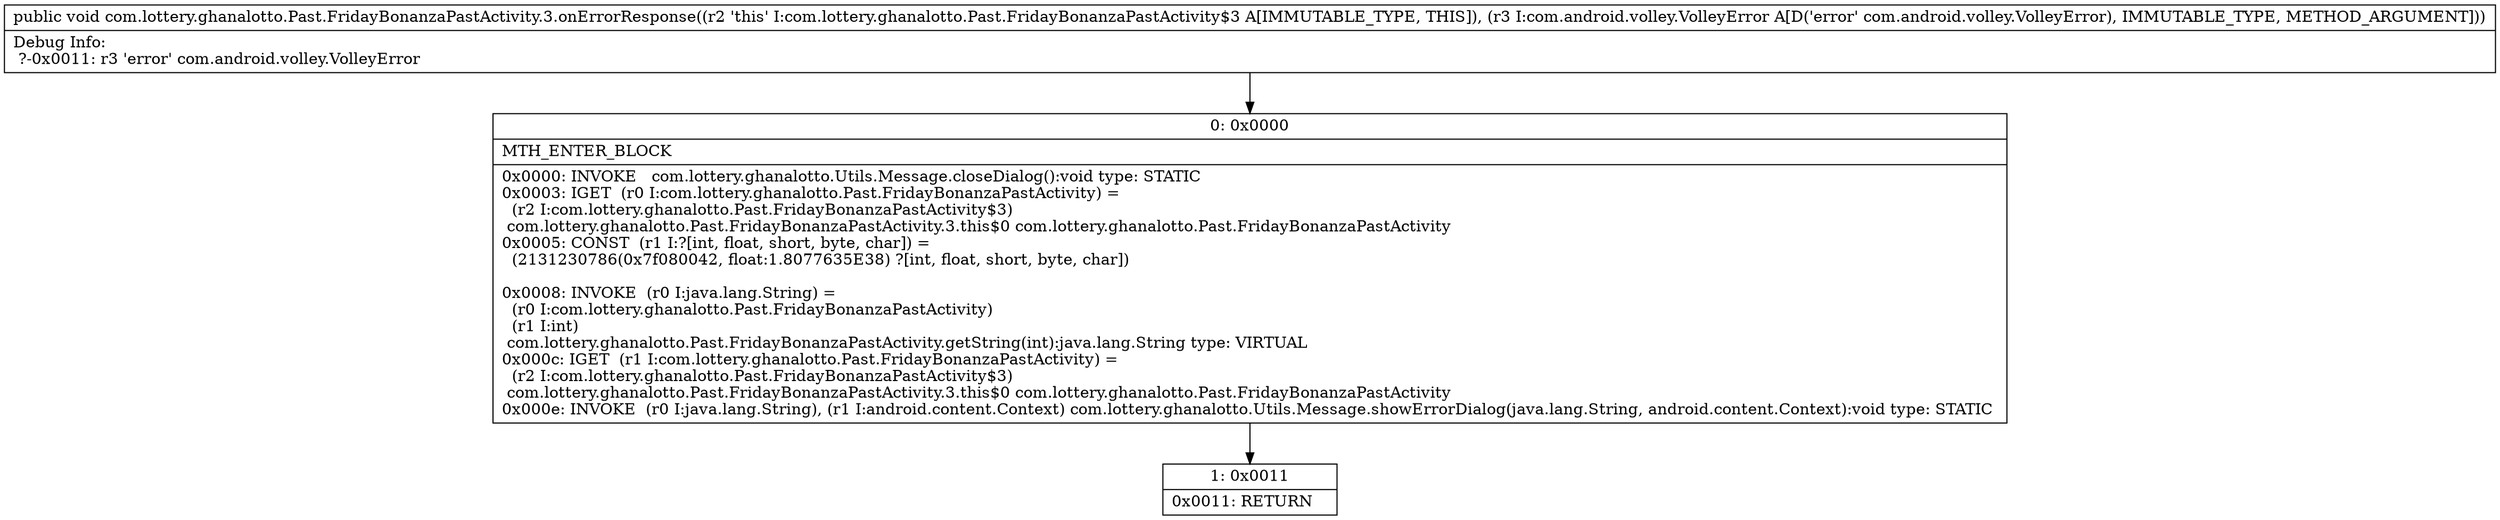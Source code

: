 digraph "CFG forcom.lottery.ghanalotto.Past.FridayBonanzaPastActivity.3.onErrorResponse(Lcom\/android\/volley\/VolleyError;)V" {
Node_0 [shape=record,label="{0\:\ 0x0000|MTH_ENTER_BLOCK\l|0x0000: INVOKE   com.lottery.ghanalotto.Utils.Message.closeDialog():void type: STATIC \l0x0003: IGET  (r0 I:com.lottery.ghanalotto.Past.FridayBonanzaPastActivity) = \l  (r2 I:com.lottery.ghanalotto.Past.FridayBonanzaPastActivity$3)\l com.lottery.ghanalotto.Past.FridayBonanzaPastActivity.3.this$0 com.lottery.ghanalotto.Past.FridayBonanzaPastActivity \l0x0005: CONST  (r1 I:?[int, float, short, byte, char]) = \l  (2131230786(0x7f080042, float:1.8077635E38) ?[int, float, short, byte, char])\l \l0x0008: INVOKE  (r0 I:java.lang.String) = \l  (r0 I:com.lottery.ghanalotto.Past.FridayBonanzaPastActivity)\l  (r1 I:int)\l com.lottery.ghanalotto.Past.FridayBonanzaPastActivity.getString(int):java.lang.String type: VIRTUAL \l0x000c: IGET  (r1 I:com.lottery.ghanalotto.Past.FridayBonanzaPastActivity) = \l  (r2 I:com.lottery.ghanalotto.Past.FridayBonanzaPastActivity$3)\l com.lottery.ghanalotto.Past.FridayBonanzaPastActivity.3.this$0 com.lottery.ghanalotto.Past.FridayBonanzaPastActivity \l0x000e: INVOKE  (r0 I:java.lang.String), (r1 I:android.content.Context) com.lottery.ghanalotto.Utils.Message.showErrorDialog(java.lang.String, android.content.Context):void type: STATIC \l}"];
Node_1 [shape=record,label="{1\:\ 0x0011|0x0011: RETURN   \l}"];
MethodNode[shape=record,label="{public void com.lottery.ghanalotto.Past.FridayBonanzaPastActivity.3.onErrorResponse((r2 'this' I:com.lottery.ghanalotto.Past.FridayBonanzaPastActivity$3 A[IMMUTABLE_TYPE, THIS]), (r3 I:com.android.volley.VolleyError A[D('error' com.android.volley.VolleyError), IMMUTABLE_TYPE, METHOD_ARGUMENT]))  | Debug Info:\l  ?\-0x0011: r3 'error' com.android.volley.VolleyError\l}"];
MethodNode -> Node_0;
Node_0 -> Node_1;
}

